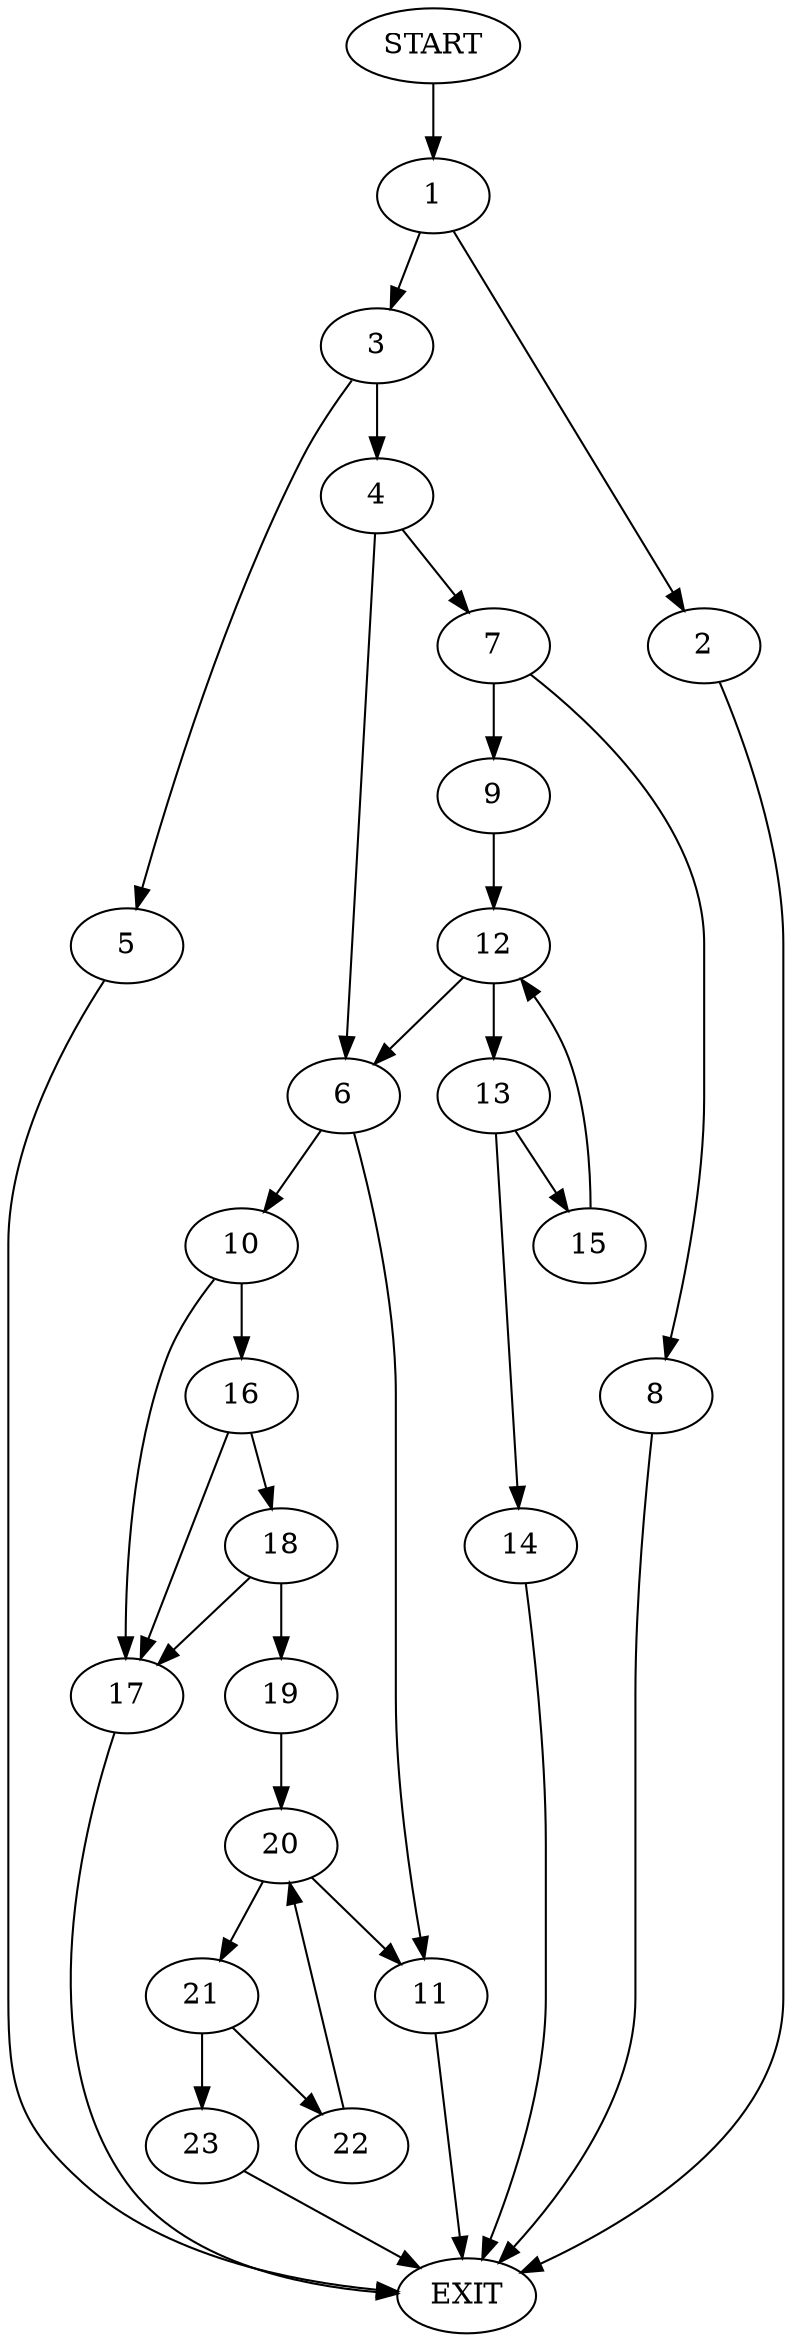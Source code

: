 digraph {
0 [label="START"]
24 [label="EXIT"]
0 -> 1
1 -> 2
1 -> 3
3 -> 4
3 -> 5
2 -> 24
5 -> 24
4 -> 6
4 -> 7
7 -> 8
7 -> 9
6 -> 10
6 -> 11
8 -> 24
9 -> 12
12 -> 6
12 -> 13
13 -> 14
13 -> 15
14 -> 24
15 -> 12
10 -> 16
10 -> 17
11 -> 24
16 -> 18
16 -> 17
17 -> 24
18 -> 19
18 -> 17
19 -> 20
20 -> 21
20 -> 11
21 -> 22
21 -> 23
23 -> 24
22 -> 20
}
